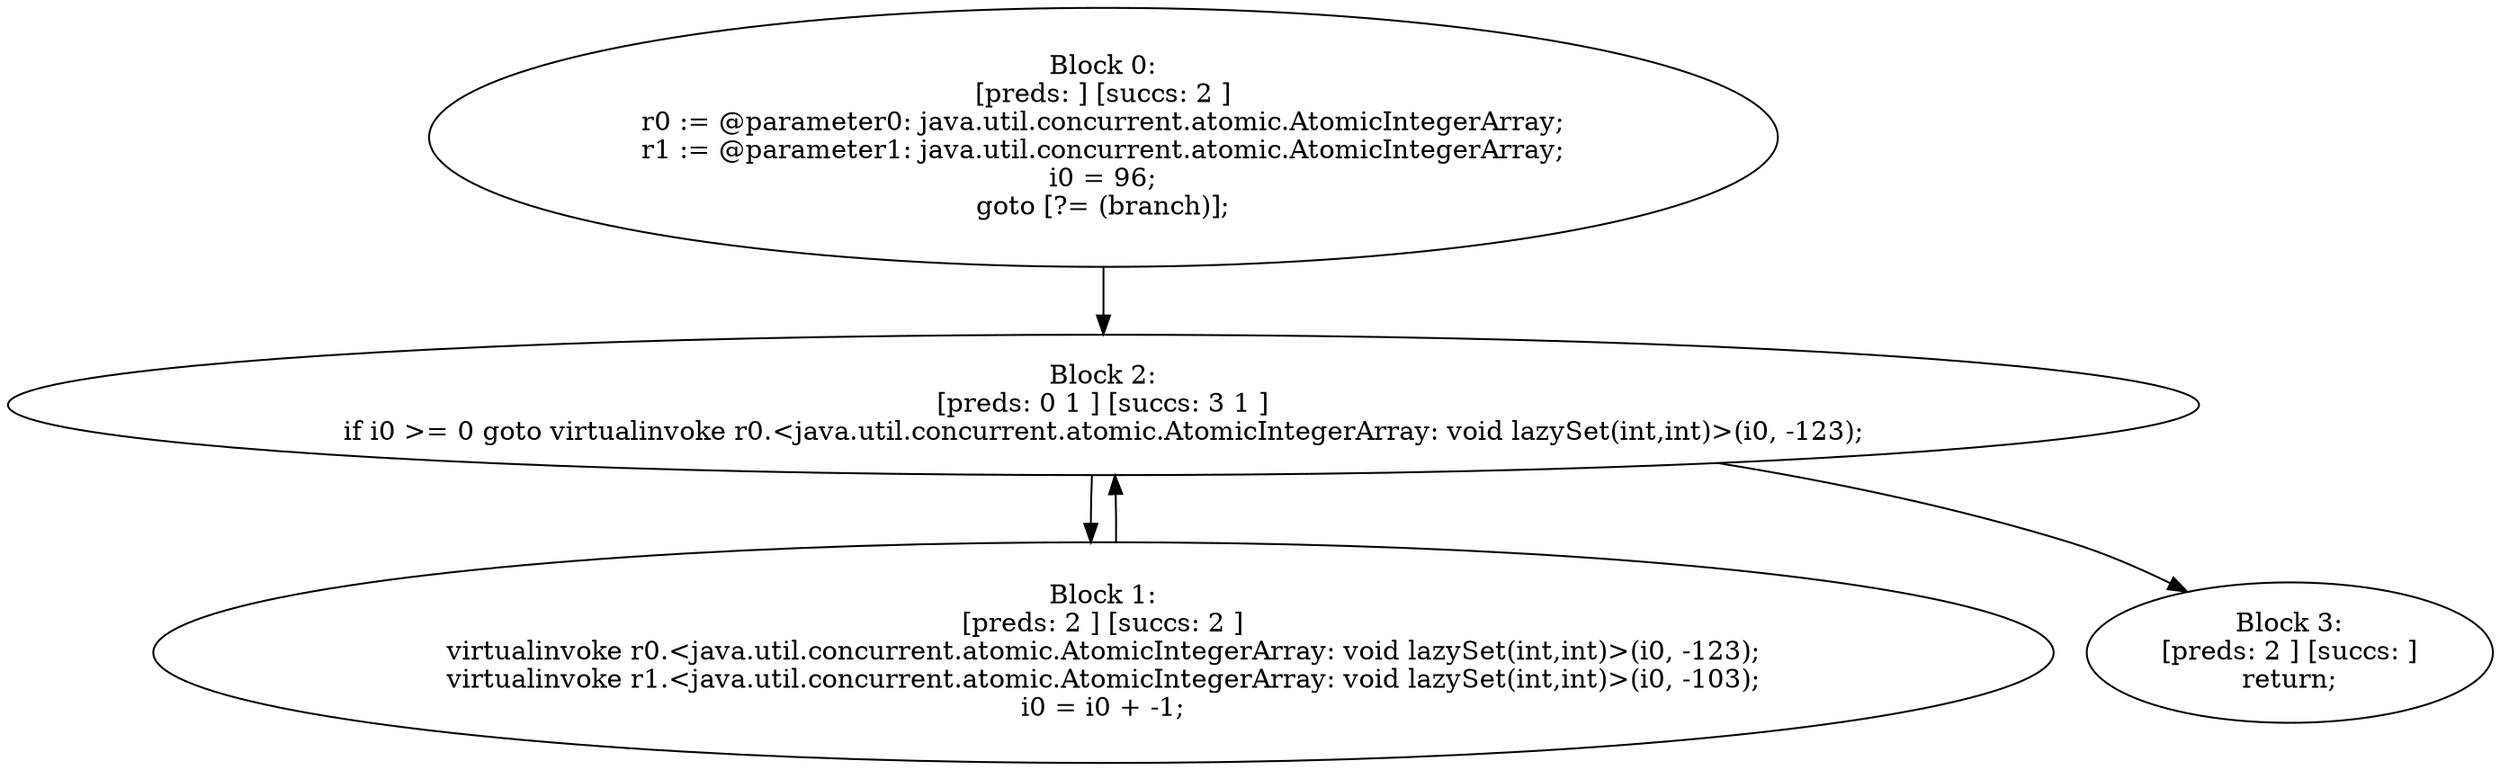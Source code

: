 digraph "unitGraph" {
    "Block 0:
[preds: ] [succs: 2 ]
r0 := @parameter0: java.util.concurrent.atomic.AtomicIntegerArray;
r1 := @parameter1: java.util.concurrent.atomic.AtomicIntegerArray;
i0 = 96;
goto [?= (branch)];
"
    "Block 1:
[preds: 2 ] [succs: 2 ]
virtualinvoke r0.<java.util.concurrent.atomic.AtomicIntegerArray: void lazySet(int,int)>(i0, -123);
virtualinvoke r1.<java.util.concurrent.atomic.AtomicIntegerArray: void lazySet(int,int)>(i0, -103);
i0 = i0 + -1;
"
    "Block 2:
[preds: 0 1 ] [succs: 3 1 ]
if i0 >= 0 goto virtualinvoke r0.<java.util.concurrent.atomic.AtomicIntegerArray: void lazySet(int,int)>(i0, -123);
"
    "Block 3:
[preds: 2 ] [succs: ]
return;
"
    "Block 0:
[preds: ] [succs: 2 ]
r0 := @parameter0: java.util.concurrent.atomic.AtomicIntegerArray;
r1 := @parameter1: java.util.concurrent.atomic.AtomicIntegerArray;
i0 = 96;
goto [?= (branch)];
"->"Block 2:
[preds: 0 1 ] [succs: 3 1 ]
if i0 >= 0 goto virtualinvoke r0.<java.util.concurrent.atomic.AtomicIntegerArray: void lazySet(int,int)>(i0, -123);
";
    "Block 1:
[preds: 2 ] [succs: 2 ]
virtualinvoke r0.<java.util.concurrent.atomic.AtomicIntegerArray: void lazySet(int,int)>(i0, -123);
virtualinvoke r1.<java.util.concurrent.atomic.AtomicIntegerArray: void lazySet(int,int)>(i0, -103);
i0 = i0 + -1;
"->"Block 2:
[preds: 0 1 ] [succs: 3 1 ]
if i0 >= 0 goto virtualinvoke r0.<java.util.concurrent.atomic.AtomicIntegerArray: void lazySet(int,int)>(i0, -123);
";
    "Block 2:
[preds: 0 1 ] [succs: 3 1 ]
if i0 >= 0 goto virtualinvoke r0.<java.util.concurrent.atomic.AtomicIntegerArray: void lazySet(int,int)>(i0, -123);
"->"Block 3:
[preds: 2 ] [succs: ]
return;
";
    "Block 2:
[preds: 0 1 ] [succs: 3 1 ]
if i0 >= 0 goto virtualinvoke r0.<java.util.concurrent.atomic.AtomicIntegerArray: void lazySet(int,int)>(i0, -123);
"->"Block 1:
[preds: 2 ] [succs: 2 ]
virtualinvoke r0.<java.util.concurrent.atomic.AtomicIntegerArray: void lazySet(int,int)>(i0, -123);
virtualinvoke r1.<java.util.concurrent.atomic.AtomicIntegerArray: void lazySet(int,int)>(i0, -103);
i0 = i0 + -1;
";
}
